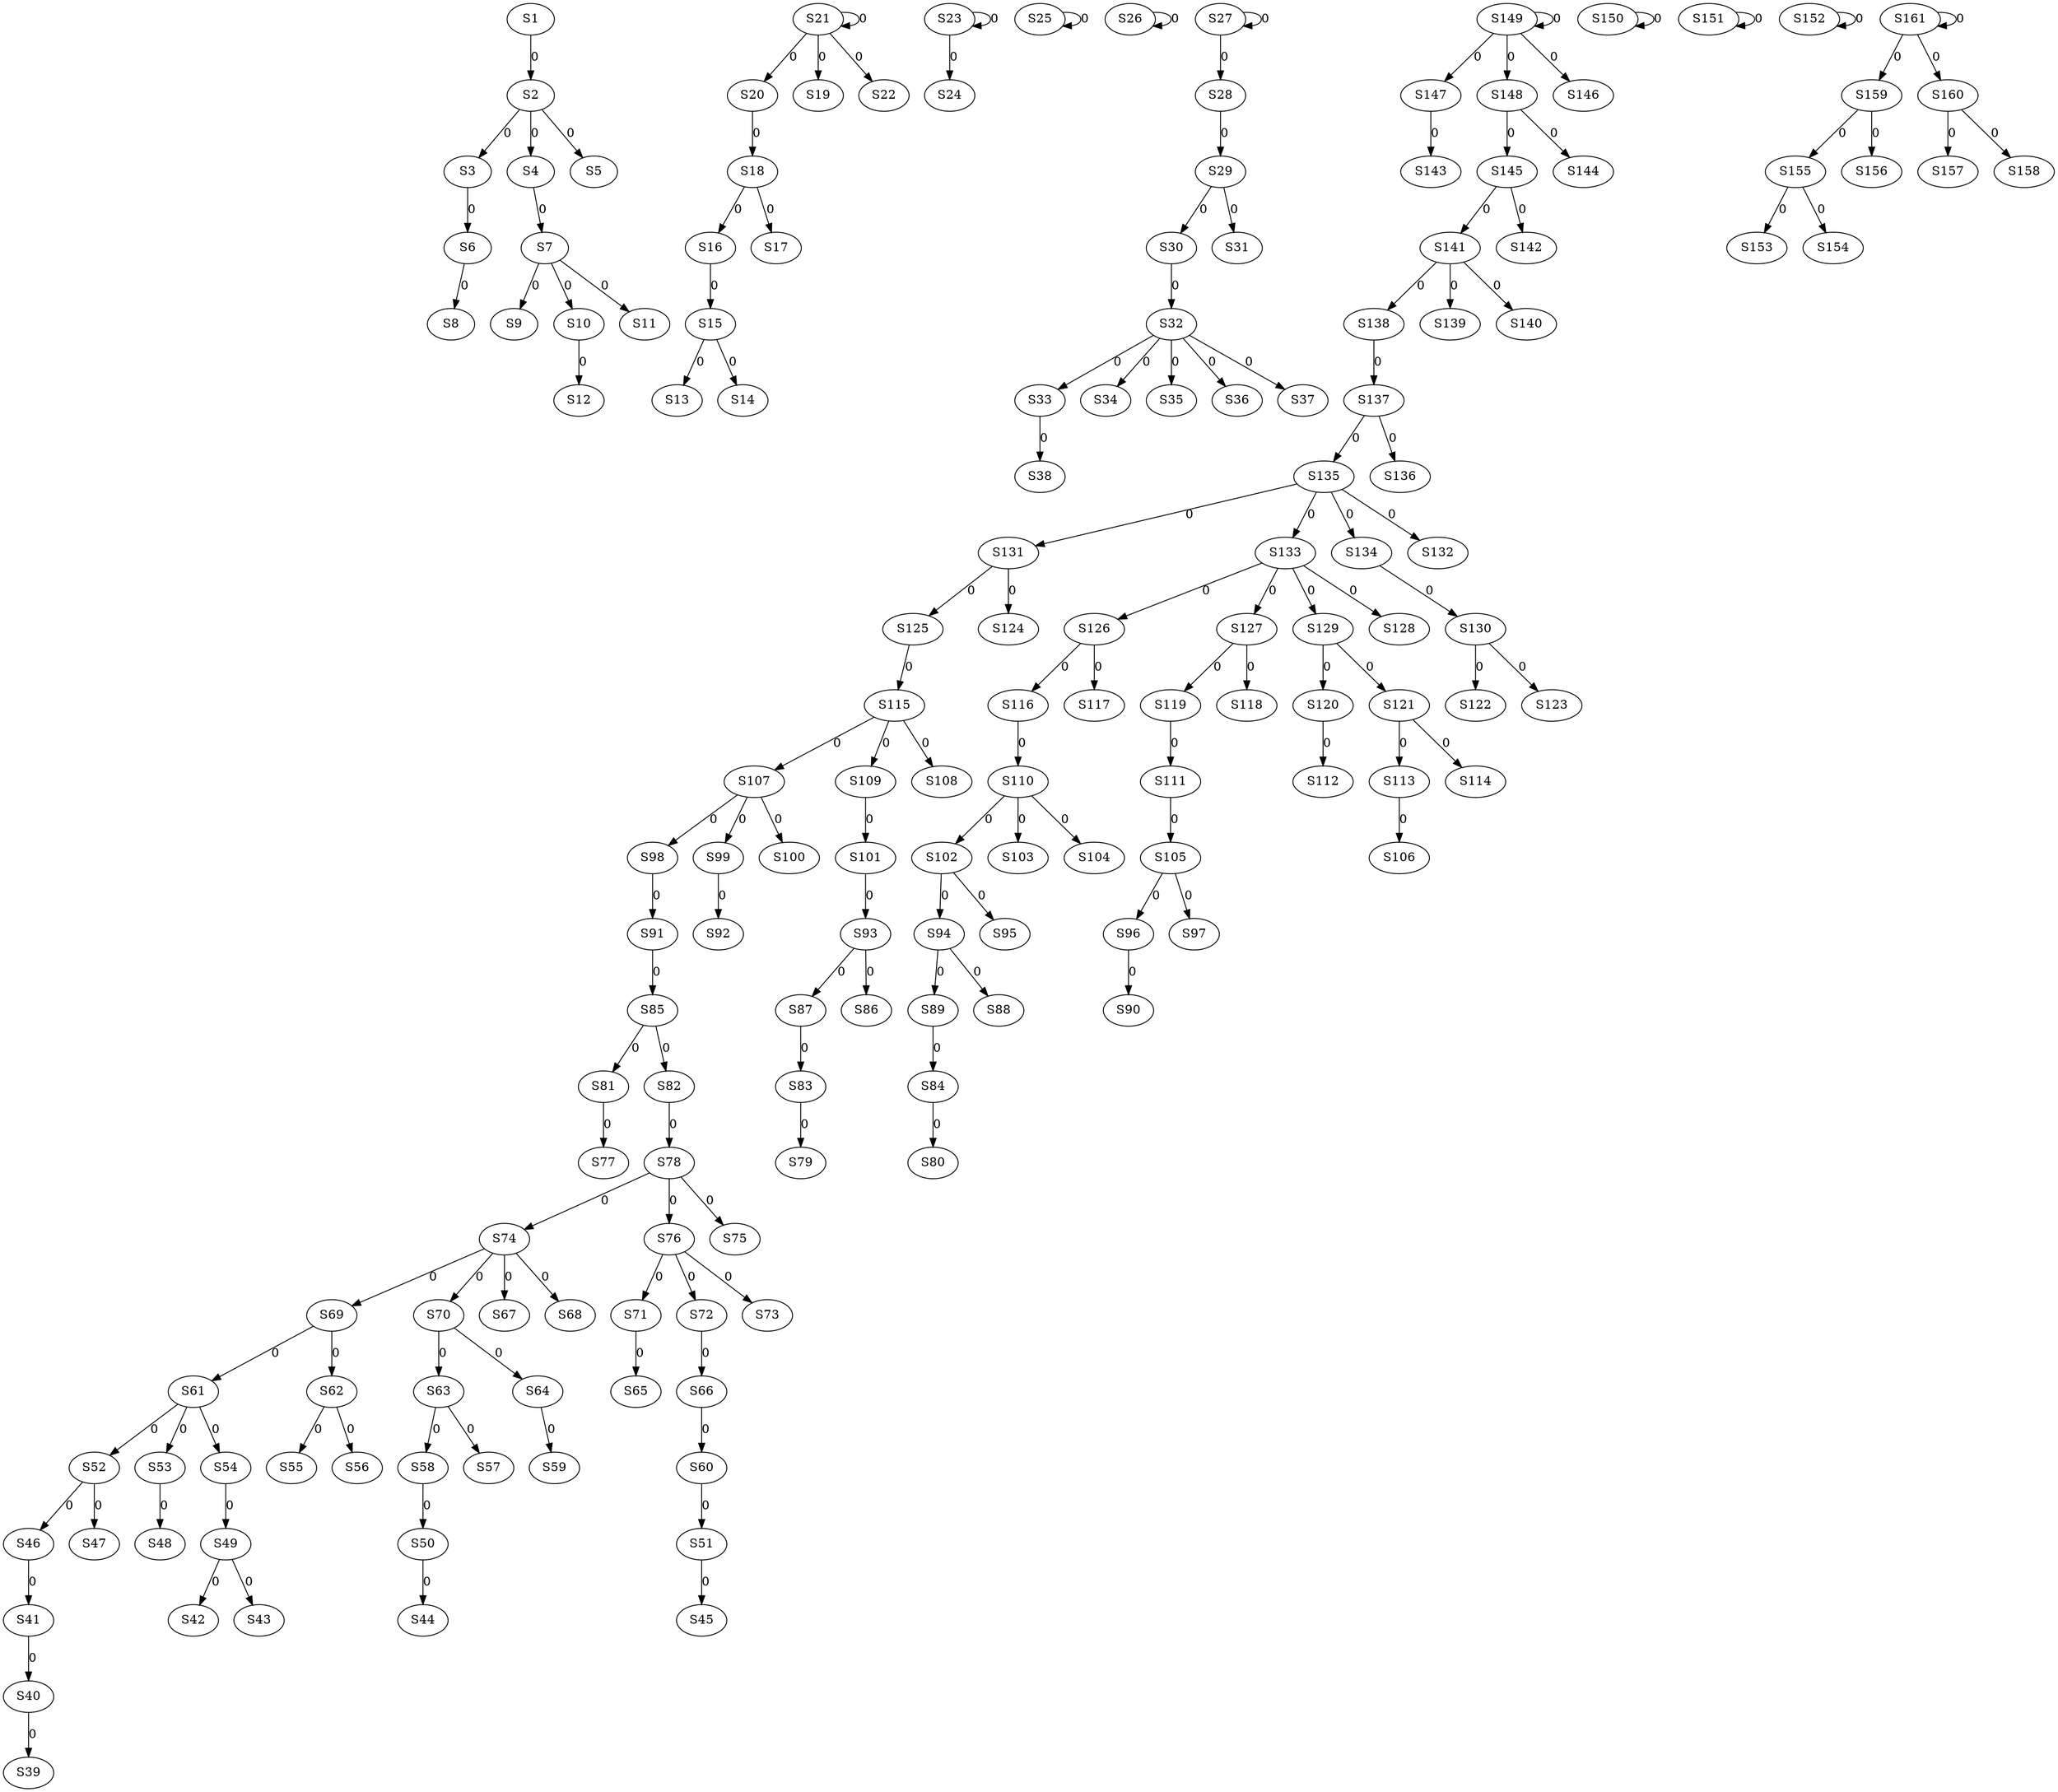 strict digraph {
	S1 -> S2 [ label = 0 ];
	S2 -> S3 [ label = 0 ];
	S2 -> S4 [ label = 0 ];
	S2 -> S5 [ label = 0 ];
	S3 -> S6 [ label = 0 ];
	S4 -> S7 [ label = 0 ];
	S6 -> S8 [ label = 0 ];
	S7 -> S9 [ label = 0 ];
	S7 -> S10 [ label = 0 ];
	S7 -> S11 [ label = 0 ];
	S10 -> S12 [ label = 0 ];
	S15 -> S13 [ label = 0 ];
	S15 -> S14 [ label = 0 ];
	S16 -> S15 [ label = 0 ];
	S18 -> S16 [ label = 0 ];
	S18 -> S17 [ label = 0 ];
	S20 -> S18 [ label = 0 ];
	S21 -> S19 [ label = 0 ];
	S21 -> S20 [ label = 0 ];
	S21 -> S21 [ label = 0 ];
	S21 -> S22 [ label = 0 ];
	S23 -> S23 [ label = 0 ];
	S23 -> S24 [ label = 0 ];
	S25 -> S25 [ label = 0 ];
	S26 -> S26 [ label = 0 ];
	S27 -> S27 [ label = 0 ];
	S27 -> S28 [ label = 0 ];
	S28 -> S29 [ label = 0 ];
	S29 -> S30 [ label = 0 ];
	S29 -> S31 [ label = 0 ];
	S30 -> S32 [ label = 0 ];
	S32 -> S33 [ label = 0 ];
	S32 -> S34 [ label = 0 ];
	S32 -> S35 [ label = 0 ];
	S32 -> S36 [ label = 0 ];
	S32 -> S37 [ label = 0 ];
	S33 -> S38 [ label = 0 ];
	S40 -> S39 [ label = 0 ];
	S41 -> S40 [ label = 0 ];
	S46 -> S41 [ label = 0 ];
	S49 -> S42 [ label = 0 ];
	S49 -> S43 [ label = 0 ];
	S50 -> S44 [ label = 0 ];
	S51 -> S45 [ label = 0 ];
	S52 -> S46 [ label = 0 ];
	S52 -> S47 [ label = 0 ];
	S53 -> S48 [ label = 0 ];
	S54 -> S49 [ label = 0 ];
	S58 -> S50 [ label = 0 ];
	S60 -> S51 [ label = 0 ];
	S61 -> S52 [ label = 0 ];
	S61 -> S53 [ label = 0 ];
	S61 -> S54 [ label = 0 ];
	S62 -> S55 [ label = 0 ];
	S62 -> S56 [ label = 0 ];
	S63 -> S57 [ label = 0 ];
	S63 -> S58 [ label = 0 ];
	S64 -> S59 [ label = 0 ];
	S66 -> S60 [ label = 0 ];
	S69 -> S61 [ label = 0 ];
	S69 -> S62 [ label = 0 ];
	S70 -> S63 [ label = 0 ];
	S70 -> S64 [ label = 0 ];
	S71 -> S65 [ label = 0 ];
	S72 -> S66 [ label = 0 ];
	S74 -> S67 [ label = 0 ];
	S74 -> S68 [ label = 0 ];
	S74 -> S69 [ label = 0 ];
	S74 -> S70 [ label = 0 ];
	S76 -> S71 [ label = 0 ];
	S76 -> S72 [ label = 0 ];
	S76 -> S73 [ label = 0 ];
	S78 -> S74 [ label = 0 ];
	S78 -> S75 [ label = 0 ];
	S78 -> S76 [ label = 0 ];
	S81 -> S77 [ label = 0 ];
	S82 -> S78 [ label = 0 ];
	S83 -> S79 [ label = 0 ];
	S84 -> S80 [ label = 0 ];
	S85 -> S81 [ label = 0 ];
	S85 -> S82 [ label = 0 ];
	S87 -> S83 [ label = 0 ];
	S89 -> S84 [ label = 0 ];
	S91 -> S85 [ label = 0 ];
	S93 -> S86 [ label = 0 ];
	S93 -> S87 [ label = 0 ];
	S94 -> S88 [ label = 0 ];
	S94 -> S89 [ label = 0 ];
	S96 -> S90 [ label = 0 ];
	S98 -> S91 [ label = 0 ];
	S99 -> S92 [ label = 0 ];
	S101 -> S93 [ label = 0 ];
	S102 -> S94 [ label = 0 ];
	S102 -> S95 [ label = 0 ];
	S105 -> S96 [ label = 0 ];
	S105 -> S97 [ label = 0 ];
	S107 -> S98 [ label = 0 ];
	S107 -> S99 [ label = 0 ];
	S107 -> S100 [ label = 0 ];
	S109 -> S101 [ label = 0 ];
	S110 -> S102 [ label = 0 ];
	S110 -> S103 [ label = 0 ];
	S110 -> S104 [ label = 0 ];
	S111 -> S105 [ label = 0 ];
	S113 -> S106 [ label = 0 ];
	S115 -> S107 [ label = 0 ];
	S115 -> S108 [ label = 0 ];
	S115 -> S109 [ label = 0 ];
	S116 -> S110 [ label = 0 ];
	S119 -> S111 [ label = 0 ];
	S120 -> S112 [ label = 0 ];
	S121 -> S113 [ label = 0 ];
	S121 -> S114 [ label = 0 ];
	S125 -> S115 [ label = 0 ];
	S126 -> S116 [ label = 0 ];
	S126 -> S117 [ label = 0 ];
	S127 -> S118 [ label = 0 ];
	S127 -> S119 [ label = 0 ];
	S129 -> S120 [ label = 0 ];
	S129 -> S121 [ label = 0 ];
	S130 -> S122 [ label = 0 ];
	S130 -> S123 [ label = 0 ];
	S131 -> S124 [ label = 0 ];
	S131 -> S125 [ label = 0 ];
	S133 -> S126 [ label = 0 ];
	S133 -> S127 [ label = 0 ];
	S133 -> S128 [ label = 0 ];
	S133 -> S129 [ label = 0 ];
	S134 -> S130 [ label = 0 ];
	S135 -> S131 [ label = 0 ];
	S135 -> S132 [ label = 0 ];
	S135 -> S133 [ label = 0 ];
	S135 -> S134 [ label = 0 ];
	S137 -> S135 [ label = 0 ];
	S137 -> S136 [ label = 0 ];
	S138 -> S137 [ label = 0 ];
	S141 -> S138 [ label = 0 ];
	S141 -> S139 [ label = 0 ];
	S141 -> S140 [ label = 0 ];
	S145 -> S141 [ label = 0 ];
	S145 -> S142 [ label = 0 ];
	S147 -> S143 [ label = 0 ];
	S148 -> S144 [ label = 0 ];
	S148 -> S145 [ label = 0 ];
	S149 -> S146 [ label = 0 ];
	S149 -> S147 [ label = 0 ];
	S149 -> S148 [ label = 0 ];
	S149 -> S149 [ label = 0 ];
	S150 -> S150 [ label = 0 ];
	S151 -> S151 [ label = 0 ];
	S152 -> S152 [ label = 0 ];
	S155 -> S153 [ label = 0 ];
	S155 -> S154 [ label = 0 ];
	S159 -> S155 [ label = 0 ];
	S159 -> S156 [ label = 0 ];
	S160 -> S157 [ label = 0 ];
	S160 -> S158 [ label = 0 ];
	S161 -> S159 [ label = 0 ];
	S161 -> S160 [ label = 0 ];
	S161 -> S161 [ label = 0 ];
}